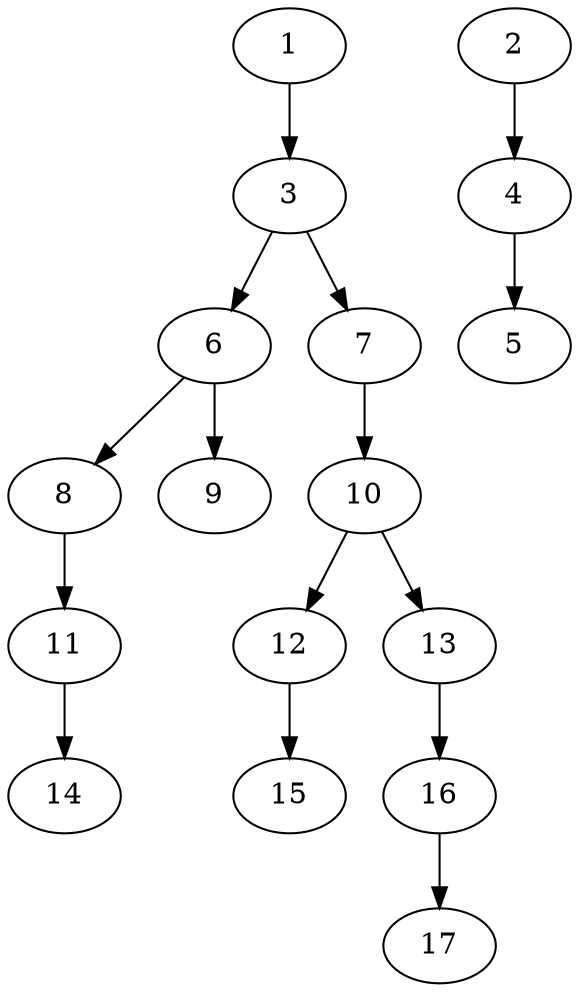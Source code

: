 // DAG (tier=1-easy, mode=compute, n=17, ccr=0.276, fat=0.456, density=0.330, regular=0.743, jump=0.030, mindata=262144, maxdata=2097152)
// DAG automatically generated by daggen at Sun Aug 24 16:33:32 2025
// /home/ermia/Project/Environments/daggen/bin/daggen --dot --ccr 0.276 --fat 0.456 --regular 0.743 --density 0.330 --jump 0.030 --mindata 262144 --maxdata 2097152 -n 17 
digraph G {
  1 [size="12546819691523756", alpha="0.20", expect_size="6273409845761878"]
  1 -> 3 [size ="22589523099648"]
  2 [size="757053273267949", alpha="0.00", expect_size="378526636633974"]
  2 -> 4 [size ="20808990720000"]
  3 [size="1149785627039375", alpha="0.15", expect_size="574892813519687"]
  3 -> 6 [size ="24243077120000"]
  3 -> 7 [size ="24243077120000"]
  4 [size="183827900916743", alpha="0.06", expect_size="91913950458371"]
  4 -> 5 [size ="8693315796992"]
  5 [size="300353788928065536", alpha="0.07", expect_size="150176894464032768"]
  6 [size="5073127056917659648", alpha="0.10", expect_size="2536563528458829824"]
  6 -> 8 [size ="23619669327872"]
  6 -> 9 [size ="23619669327872"]
  7 [size="60324841823141888", alpha="0.01", expect_size="30162420911570944"]
  7 -> 10 [size ="1230516518912"]
  8 [size="83545296266415", alpha="0.02", expect_size="41772648133207"]
  8 -> 11 [size ="5341899128832"]
  9 [size="6547339804872490", alpha="0.19", expect_size="3273669902436245"]
  10 [size="22465574536362", alpha="0.19", expect_size="11232787268181"]
  10 -> 12 [size ="2383111258112"]
  10 -> 13 [size ="2383111258112"]
  11 [size="4099933418425417728", alpha="0.03", expect_size="2049966709212708864"]
  11 -> 14 [size ="20493109297152"]
  12 [size="574493145794676", alpha="0.03", expect_size="287246572897338"]
  12 -> 15 [size ="30442468147200"]
  13 [size="99038418643584", alpha="0.18", expect_size="49519209321792"]
  13 -> 16 [size ="1683627180032"]
  14 [size="457207513994787", alpha="0.17", expect_size="228603756997393"]
  15 [size="8436241626854064128", alpha="0.05", expect_size="4218120813427032064"]
  16 [size="1367343001952178", alpha="0.01", expect_size="683671500976089"]
  16 -> 17 [size ="24443137032192"]
  17 [size="345394482179185", alpha="0.13", expect_size="172697241089592"]
}